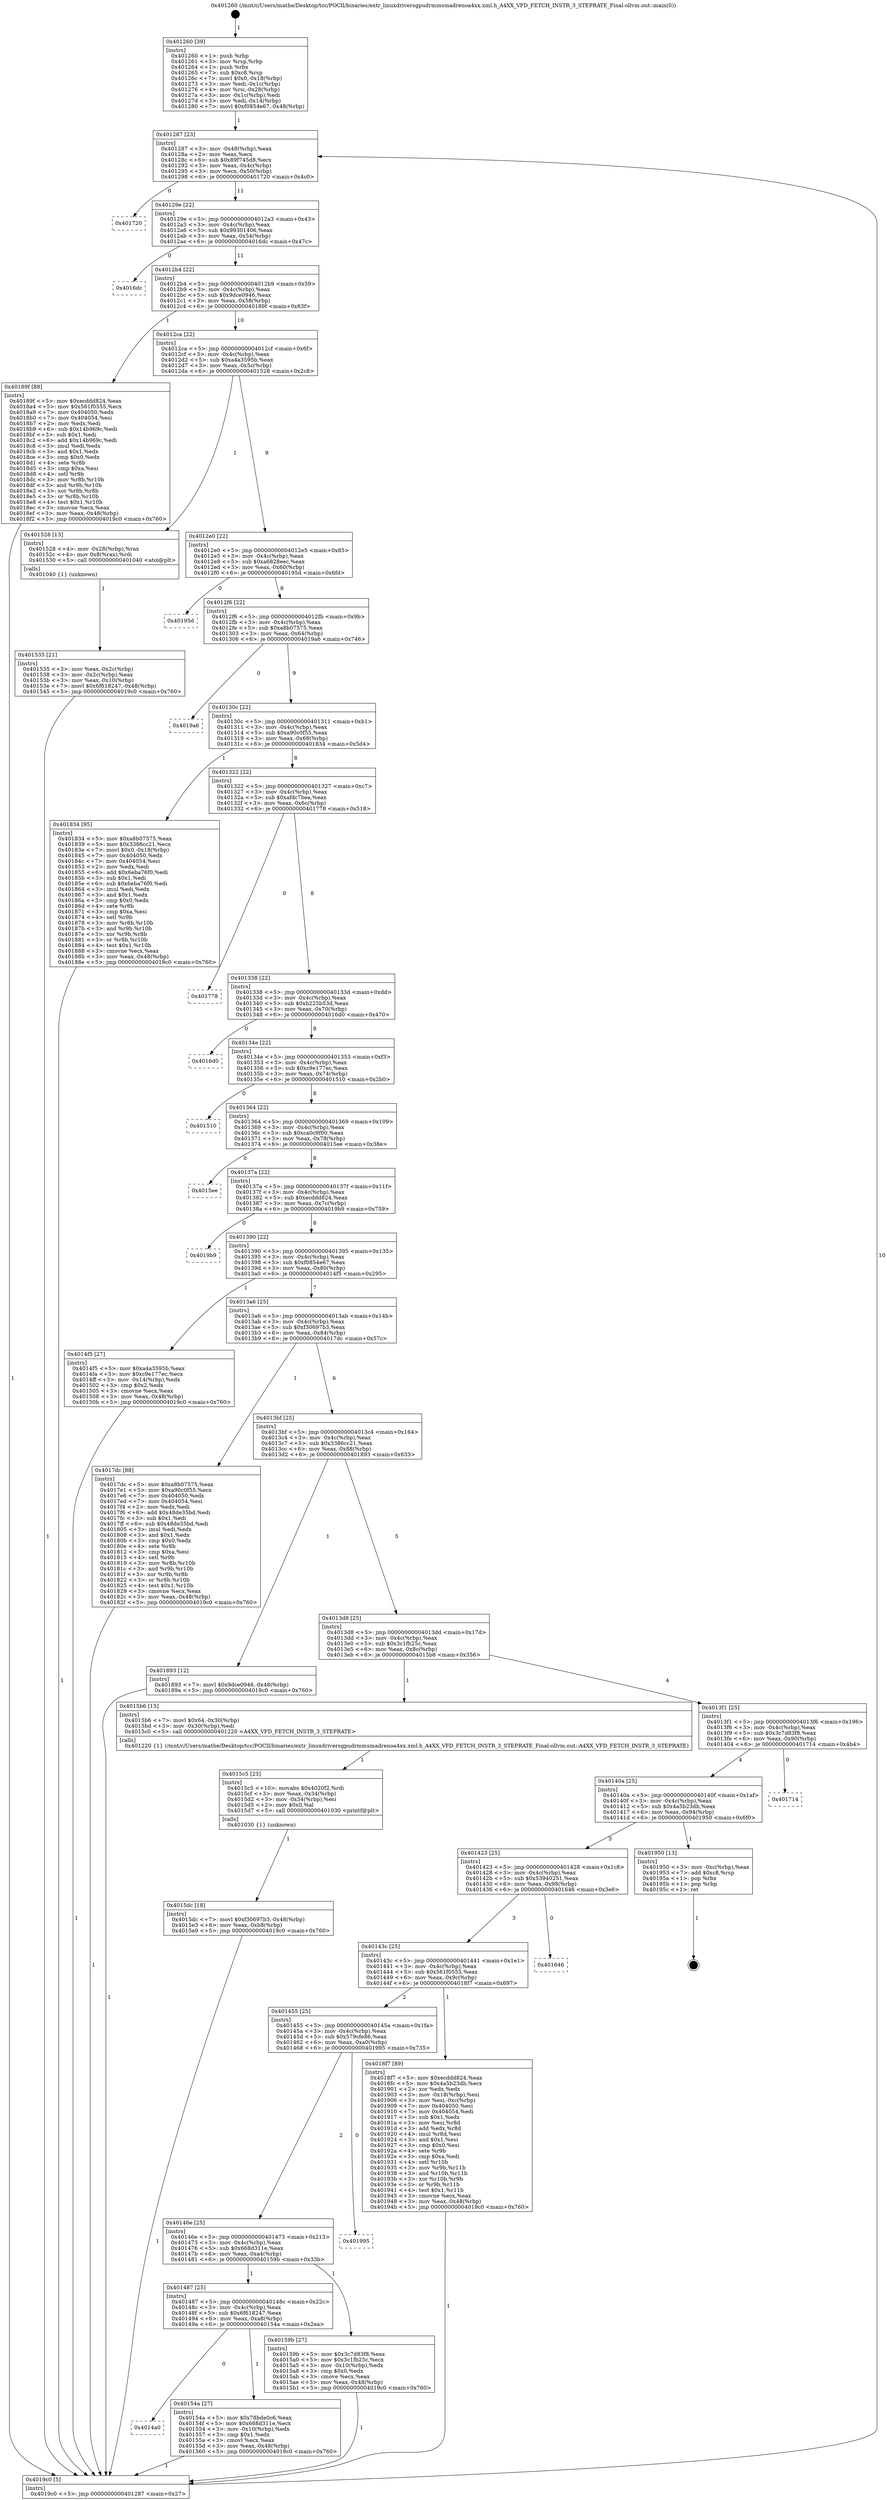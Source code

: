 digraph "0x401260" {
  label = "0x401260 (/mnt/c/Users/mathe/Desktop/tcc/POCII/binaries/extr_linuxdriversgpudrmmsmadrenoa4xx.xml.h_A4XX_VFD_FETCH_INSTR_3_STEPRATE_Final-ollvm.out::main(0))"
  labelloc = "t"
  node[shape=record]

  Entry [label="",width=0.3,height=0.3,shape=circle,fillcolor=black,style=filled]
  "0x401287" [label="{
     0x401287 [23]\l
     | [instrs]\l
     &nbsp;&nbsp;0x401287 \<+3\>: mov -0x48(%rbp),%eax\l
     &nbsp;&nbsp;0x40128a \<+2\>: mov %eax,%ecx\l
     &nbsp;&nbsp;0x40128c \<+6\>: sub $0x89f745d8,%ecx\l
     &nbsp;&nbsp;0x401292 \<+3\>: mov %eax,-0x4c(%rbp)\l
     &nbsp;&nbsp;0x401295 \<+3\>: mov %ecx,-0x50(%rbp)\l
     &nbsp;&nbsp;0x401298 \<+6\>: je 0000000000401720 \<main+0x4c0\>\l
  }"]
  "0x401720" [label="{
     0x401720\l
  }", style=dashed]
  "0x40129e" [label="{
     0x40129e [22]\l
     | [instrs]\l
     &nbsp;&nbsp;0x40129e \<+5\>: jmp 00000000004012a3 \<main+0x43\>\l
     &nbsp;&nbsp;0x4012a3 \<+3\>: mov -0x4c(%rbp),%eax\l
     &nbsp;&nbsp;0x4012a6 \<+5\>: sub $0x99301406,%eax\l
     &nbsp;&nbsp;0x4012ab \<+3\>: mov %eax,-0x54(%rbp)\l
     &nbsp;&nbsp;0x4012ae \<+6\>: je 00000000004016dc \<main+0x47c\>\l
  }"]
  Exit [label="",width=0.3,height=0.3,shape=circle,fillcolor=black,style=filled,peripheries=2]
  "0x4016dc" [label="{
     0x4016dc\l
  }", style=dashed]
  "0x4012b4" [label="{
     0x4012b4 [22]\l
     | [instrs]\l
     &nbsp;&nbsp;0x4012b4 \<+5\>: jmp 00000000004012b9 \<main+0x59\>\l
     &nbsp;&nbsp;0x4012b9 \<+3\>: mov -0x4c(%rbp),%eax\l
     &nbsp;&nbsp;0x4012bc \<+5\>: sub $0x9dce0946,%eax\l
     &nbsp;&nbsp;0x4012c1 \<+3\>: mov %eax,-0x58(%rbp)\l
     &nbsp;&nbsp;0x4012c4 \<+6\>: je 000000000040189f \<main+0x63f\>\l
  }"]
  "0x4015dc" [label="{
     0x4015dc [18]\l
     | [instrs]\l
     &nbsp;&nbsp;0x4015dc \<+7\>: movl $0xf30697b3,-0x48(%rbp)\l
     &nbsp;&nbsp;0x4015e3 \<+6\>: mov %eax,-0xb8(%rbp)\l
     &nbsp;&nbsp;0x4015e9 \<+5\>: jmp 00000000004019c0 \<main+0x760\>\l
  }"]
  "0x40189f" [label="{
     0x40189f [88]\l
     | [instrs]\l
     &nbsp;&nbsp;0x40189f \<+5\>: mov $0xecddd824,%eax\l
     &nbsp;&nbsp;0x4018a4 \<+5\>: mov $0x561f0555,%ecx\l
     &nbsp;&nbsp;0x4018a9 \<+7\>: mov 0x404050,%edx\l
     &nbsp;&nbsp;0x4018b0 \<+7\>: mov 0x404054,%esi\l
     &nbsp;&nbsp;0x4018b7 \<+2\>: mov %edx,%edi\l
     &nbsp;&nbsp;0x4018b9 \<+6\>: sub $0x14b969c,%edi\l
     &nbsp;&nbsp;0x4018bf \<+3\>: sub $0x1,%edi\l
     &nbsp;&nbsp;0x4018c2 \<+6\>: add $0x14b969c,%edi\l
     &nbsp;&nbsp;0x4018c8 \<+3\>: imul %edi,%edx\l
     &nbsp;&nbsp;0x4018cb \<+3\>: and $0x1,%edx\l
     &nbsp;&nbsp;0x4018ce \<+3\>: cmp $0x0,%edx\l
     &nbsp;&nbsp;0x4018d1 \<+4\>: sete %r8b\l
     &nbsp;&nbsp;0x4018d5 \<+3\>: cmp $0xa,%esi\l
     &nbsp;&nbsp;0x4018d8 \<+4\>: setl %r9b\l
     &nbsp;&nbsp;0x4018dc \<+3\>: mov %r8b,%r10b\l
     &nbsp;&nbsp;0x4018df \<+3\>: and %r9b,%r10b\l
     &nbsp;&nbsp;0x4018e2 \<+3\>: xor %r9b,%r8b\l
     &nbsp;&nbsp;0x4018e5 \<+3\>: or %r8b,%r10b\l
     &nbsp;&nbsp;0x4018e8 \<+4\>: test $0x1,%r10b\l
     &nbsp;&nbsp;0x4018ec \<+3\>: cmovne %ecx,%eax\l
     &nbsp;&nbsp;0x4018ef \<+3\>: mov %eax,-0x48(%rbp)\l
     &nbsp;&nbsp;0x4018f2 \<+5\>: jmp 00000000004019c0 \<main+0x760\>\l
  }"]
  "0x4012ca" [label="{
     0x4012ca [22]\l
     | [instrs]\l
     &nbsp;&nbsp;0x4012ca \<+5\>: jmp 00000000004012cf \<main+0x6f\>\l
     &nbsp;&nbsp;0x4012cf \<+3\>: mov -0x4c(%rbp),%eax\l
     &nbsp;&nbsp;0x4012d2 \<+5\>: sub $0xa4a3595b,%eax\l
     &nbsp;&nbsp;0x4012d7 \<+3\>: mov %eax,-0x5c(%rbp)\l
     &nbsp;&nbsp;0x4012da \<+6\>: je 0000000000401528 \<main+0x2c8\>\l
  }"]
  "0x4015c5" [label="{
     0x4015c5 [23]\l
     | [instrs]\l
     &nbsp;&nbsp;0x4015c5 \<+10\>: movabs $0x4020f2,%rdi\l
     &nbsp;&nbsp;0x4015cf \<+3\>: mov %eax,-0x34(%rbp)\l
     &nbsp;&nbsp;0x4015d2 \<+3\>: mov -0x34(%rbp),%esi\l
     &nbsp;&nbsp;0x4015d5 \<+2\>: mov $0x0,%al\l
     &nbsp;&nbsp;0x4015d7 \<+5\>: call 0000000000401030 \<printf@plt\>\l
     | [calls]\l
     &nbsp;&nbsp;0x401030 \{1\} (unknown)\l
  }"]
  "0x401528" [label="{
     0x401528 [13]\l
     | [instrs]\l
     &nbsp;&nbsp;0x401528 \<+4\>: mov -0x28(%rbp),%rax\l
     &nbsp;&nbsp;0x40152c \<+4\>: mov 0x8(%rax),%rdi\l
     &nbsp;&nbsp;0x401530 \<+5\>: call 0000000000401040 \<atoi@plt\>\l
     | [calls]\l
     &nbsp;&nbsp;0x401040 \{1\} (unknown)\l
  }"]
  "0x4012e0" [label="{
     0x4012e0 [22]\l
     | [instrs]\l
     &nbsp;&nbsp;0x4012e0 \<+5\>: jmp 00000000004012e5 \<main+0x85\>\l
     &nbsp;&nbsp;0x4012e5 \<+3\>: mov -0x4c(%rbp),%eax\l
     &nbsp;&nbsp;0x4012e8 \<+5\>: sub $0xa6828eec,%eax\l
     &nbsp;&nbsp;0x4012ed \<+3\>: mov %eax,-0x60(%rbp)\l
     &nbsp;&nbsp;0x4012f0 \<+6\>: je 000000000040195d \<main+0x6fd\>\l
  }"]
  "0x4014a0" [label="{
     0x4014a0\l
  }", style=dashed]
  "0x40195d" [label="{
     0x40195d\l
  }", style=dashed]
  "0x4012f6" [label="{
     0x4012f6 [22]\l
     | [instrs]\l
     &nbsp;&nbsp;0x4012f6 \<+5\>: jmp 00000000004012fb \<main+0x9b\>\l
     &nbsp;&nbsp;0x4012fb \<+3\>: mov -0x4c(%rbp),%eax\l
     &nbsp;&nbsp;0x4012fe \<+5\>: sub $0xa8b07575,%eax\l
     &nbsp;&nbsp;0x401303 \<+3\>: mov %eax,-0x64(%rbp)\l
     &nbsp;&nbsp;0x401306 \<+6\>: je 00000000004019a6 \<main+0x746\>\l
  }"]
  "0x40154a" [label="{
     0x40154a [27]\l
     | [instrs]\l
     &nbsp;&nbsp;0x40154a \<+5\>: mov $0x78bde0c6,%eax\l
     &nbsp;&nbsp;0x40154f \<+5\>: mov $0x668d311e,%ecx\l
     &nbsp;&nbsp;0x401554 \<+3\>: mov -0x10(%rbp),%edx\l
     &nbsp;&nbsp;0x401557 \<+3\>: cmp $0x1,%edx\l
     &nbsp;&nbsp;0x40155a \<+3\>: cmovl %ecx,%eax\l
     &nbsp;&nbsp;0x40155d \<+3\>: mov %eax,-0x48(%rbp)\l
     &nbsp;&nbsp;0x401560 \<+5\>: jmp 00000000004019c0 \<main+0x760\>\l
  }"]
  "0x4019a6" [label="{
     0x4019a6\l
  }", style=dashed]
  "0x40130c" [label="{
     0x40130c [22]\l
     | [instrs]\l
     &nbsp;&nbsp;0x40130c \<+5\>: jmp 0000000000401311 \<main+0xb1\>\l
     &nbsp;&nbsp;0x401311 \<+3\>: mov -0x4c(%rbp),%eax\l
     &nbsp;&nbsp;0x401314 \<+5\>: sub $0xa90c0f55,%eax\l
     &nbsp;&nbsp;0x401319 \<+3\>: mov %eax,-0x68(%rbp)\l
     &nbsp;&nbsp;0x40131c \<+6\>: je 0000000000401834 \<main+0x5d4\>\l
  }"]
  "0x401487" [label="{
     0x401487 [25]\l
     | [instrs]\l
     &nbsp;&nbsp;0x401487 \<+5\>: jmp 000000000040148c \<main+0x22c\>\l
     &nbsp;&nbsp;0x40148c \<+3\>: mov -0x4c(%rbp),%eax\l
     &nbsp;&nbsp;0x40148f \<+5\>: sub $0x6f618247,%eax\l
     &nbsp;&nbsp;0x401494 \<+6\>: mov %eax,-0xa8(%rbp)\l
     &nbsp;&nbsp;0x40149a \<+6\>: je 000000000040154a \<main+0x2ea\>\l
  }"]
  "0x401834" [label="{
     0x401834 [95]\l
     | [instrs]\l
     &nbsp;&nbsp;0x401834 \<+5\>: mov $0xa8b07575,%eax\l
     &nbsp;&nbsp;0x401839 \<+5\>: mov $0x3386cc21,%ecx\l
     &nbsp;&nbsp;0x40183e \<+7\>: movl $0x0,-0x18(%rbp)\l
     &nbsp;&nbsp;0x401845 \<+7\>: mov 0x404050,%edx\l
     &nbsp;&nbsp;0x40184c \<+7\>: mov 0x404054,%esi\l
     &nbsp;&nbsp;0x401853 \<+2\>: mov %edx,%edi\l
     &nbsp;&nbsp;0x401855 \<+6\>: add $0x6eba76f0,%edi\l
     &nbsp;&nbsp;0x40185b \<+3\>: sub $0x1,%edi\l
     &nbsp;&nbsp;0x40185e \<+6\>: sub $0x6eba76f0,%edi\l
     &nbsp;&nbsp;0x401864 \<+3\>: imul %edi,%edx\l
     &nbsp;&nbsp;0x401867 \<+3\>: and $0x1,%edx\l
     &nbsp;&nbsp;0x40186a \<+3\>: cmp $0x0,%edx\l
     &nbsp;&nbsp;0x40186d \<+4\>: sete %r8b\l
     &nbsp;&nbsp;0x401871 \<+3\>: cmp $0xa,%esi\l
     &nbsp;&nbsp;0x401874 \<+4\>: setl %r9b\l
     &nbsp;&nbsp;0x401878 \<+3\>: mov %r8b,%r10b\l
     &nbsp;&nbsp;0x40187b \<+3\>: and %r9b,%r10b\l
     &nbsp;&nbsp;0x40187e \<+3\>: xor %r9b,%r8b\l
     &nbsp;&nbsp;0x401881 \<+3\>: or %r8b,%r10b\l
     &nbsp;&nbsp;0x401884 \<+4\>: test $0x1,%r10b\l
     &nbsp;&nbsp;0x401888 \<+3\>: cmovne %ecx,%eax\l
     &nbsp;&nbsp;0x40188b \<+3\>: mov %eax,-0x48(%rbp)\l
     &nbsp;&nbsp;0x40188e \<+5\>: jmp 00000000004019c0 \<main+0x760\>\l
  }"]
  "0x401322" [label="{
     0x401322 [22]\l
     | [instrs]\l
     &nbsp;&nbsp;0x401322 \<+5\>: jmp 0000000000401327 \<main+0xc7\>\l
     &nbsp;&nbsp;0x401327 \<+3\>: mov -0x4c(%rbp),%eax\l
     &nbsp;&nbsp;0x40132a \<+5\>: sub $0xafdc7bea,%eax\l
     &nbsp;&nbsp;0x40132f \<+3\>: mov %eax,-0x6c(%rbp)\l
     &nbsp;&nbsp;0x401332 \<+6\>: je 0000000000401778 \<main+0x518\>\l
  }"]
  "0x40159b" [label="{
     0x40159b [27]\l
     | [instrs]\l
     &nbsp;&nbsp;0x40159b \<+5\>: mov $0x3c7d83f8,%eax\l
     &nbsp;&nbsp;0x4015a0 \<+5\>: mov $0x3c1fb25c,%ecx\l
     &nbsp;&nbsp;0x4015a5 \<+3\>: mov -0x10(%rbp),%edx\l
     &nbsp;&nbsp;0x4015a8 \<+3\>: cmp $0x0,%edx\l
     &nbsp;&nbsp;0x4015ab \<+3\>: cmove %ecx,%eax\l
     &nbsp;&nbsp;0x4015ae \<+3\>: mov %eax,-0x48(%rbp)\l
     &nbsp;&nbsp;0x4015b1 \<+5\>: jmp 00000000004019c0 \<main+0x760\>\l
  }"]
  "0x401778" [label="{
     0x401778\l
  }", style=dashed]
  "0x401338" [label="{
     0x401338 [22]\l
     | [instrs]\l
     &nbsp;&nbsp;0x401338 \<+5\>: jmp 000000000040133d \<main+0xdd\>\l
     &nbsp;&nbsp;0x40133d \<+3\>: mov -0x4c(%rbp),%eax\l
     &nbsp;&nbsp;0x401340 \<+5\>: sub $0xb225b53d,%eax\l
     &nbsp;&nbsp;0x401345 \<+3\>: mov %eax,-0x70(%rbp)\l
     &nbsp;&nbsp;0x401348 \<+6\>: je 00000000004016d0 \<main+0x470\>\l
  }"]
  "0x40146e" [label="{
     0x40146e [25]\l
     | [instrs]\l
     &nbsp;&nbsp;0x40146e \<+5\>: jmp 0000000000401473 \<main+0x213\>\l
     &nbsp;&nbsp;0x401473 \<+3\>: mov -0x4c(%rbp),%eax\l
     &nbsp;&nbsp;0x401476 \<+5\>: sub $0x668d311e,%eax\l
     &nbsp;&nbsp;0x40147b \<+6\>: mov %eax,-0xa4(%rbp)\l
     &nbsp;&nbsp;0x401481 \<+6\>: je 000000000040159b \<main+0x33b\>\l
  }"]
  "0x4016d0" [label="{
     0x4016d0\l
  }", style=dashed]
  "0x40134e" [label="{
     0x40134e [22]\l
     | [instrs]\l
     &nbsp;&nbsp;0x40134e \<+5\>: jmp 0000000000401353 \<main+0xf3\>\l
     &nbsp;&nbsp;0x401353 \<+3\>: mov -0x4c(%rbp),%eax\l
     &nbsp;&nbsp;0x401356 \<+5\>: sub $0xc9e177ec,%eax\l
     &nbsp;&nbsp;0x40135b \<+3\>: mov %eax,-0x74(%rbp)\l
     &nbsp;&nbsp;0x40135e \<+6\>: je 0000000000401510 \<main+0x2b0\>\l
  }"]
  "0x401995" [label="{
     0x401995\l
  }", style=dashed]
  "0x401510" [label="{
     0x401510\l
  }", style=dashed]
  "0x401364" [label="{
     0x401364 [22]\l
     | [instrs]\l
     &nbsp;&nbsp;0x401364 \<+5\>: jmp 0000000000401369 \<main+0x109\>\l
     &nbsp;&nbsp;0x401369 \<+3\>: mov -0x4c(%rbp),%eax\l
     &nbsp;&nbsp;0x40136c \<+5\>: sub $0xca0c9f00,%eax\l
     &nbsp;&nbsp;0x401371 \<+3\>: mov %eax,-0x78(%rbp)\l
     &nbsp;&nbsp;0x401374 \<+6\>: je 00000000004015ee \<main+0x38e\>\l
  }"]
  "0x401455" [label="{
     0x401455 [25]\l
     | [instrs]\l
     &nbsp;&nbsp;0x401455 \<+5\>: jmp 000000000040145a \<main+0x1fa\>\l
     &nbsp;&nbsp;0x40145a \<+3\>: mov -0x4c(%rbp),%eax\l
     &nbsp;&nbsp;0x40145d \<+5\>: sub $0x579cfe86,%eax\l
     &nbsp;&nbsp;0x401462 \<+6\>: mov %eax,-0xa0(%rbp)\l
     &nbsp;&nbsp;0x401468 \<+6\>: je 0000000000401995 \<main+0x735\>\l
  }"]
  "0x4015ee" [label="{
     0x4015ee\l
  }", style=dashed]
  "0x40137a" [label="{
     0x40137a [22]\l
     | [instrs]\l
     &nbsp;&nbsp;0x40137a \<+5\>: jmp 000000000040137f \<main+0x11f\>\l
     &nbsp;&nbsp;0x40137f \<+3\>: mov -0x4c(%rbp),%eax\l
     &nbsp;&nbsp;0x401382 \<+5\>: sub $0xecddd824,%eax\l
     &nbsp;&nbsp;0x401387 \<+3\>: mov %eax,-0x7c(%rbp)\l
     &nbsp;&nbsp;0x40138a \<+6\>: je 00000000004019b9 \<main+0x759\>\l
  }"]
  "0x4018f7" [label="{
     0x4018f7 [89]\l
     | [instrs]\l
     &nbsp;&nbsp;0x4018f7 \<+5\>: mov $0xecddd824,%eax\l
     &nbsp;&nbsp;0x4018fc \<+5\>: mov $0x4a5b23db,%ecx\l
     &nbsp;&nbsp;0x401901 \<+2\>: xor %edx,%edx\l
     &nbsp;&nbsp;0x401903 \<+3\>: mov -0x18(%rbp),%esi\l
     &nbsp;&nbsp;0x401906 \<+3\>: mov %esi,-0xc(%rbp)\l
     &nbsp;&nbsp;0x401909 \<+7\>: mov 0x404050,%esi\l
     &nbsp;&nbsp;0x401910 \<+7\>: mov 0x404054,%edi\l
     &nbsp;&nbsp;0x401917 \<+3\>: sub $0x1,%edx\l
     &nbsp;&nbsp;0x40191a \<+3\>: mov %esi,%r8d\l
     &nbsp;&nbsp;0x40191d \<+3\>: add %edx,%r8d\l
     &nbsp;&nbsp;0x401920 \<+4\>: imul %r8d,%esi\l
     &nbsp;&nbsp;0x401924 \<+3\>: and $0x1,%esi\l
     &nbsp;&nbsp;0x401927 \<+3\>: cmp $0x0,%esi\l
     &nbsp;&nbsp;0x40192a \<+4\>: sete %r9b\l
     &nbsp;&nbsp;0x40192e \<+3\>: cmp $0xa,%edi\l
     &nbsp;&nbsp;0x401931 \<+4\>: setl %r10b\l
     &nbsp;&nbsp;0x401935 \<+3\>: mov %r9b,%r11b\l
     &nbsp;&nbsp;0x401938 \<+3\>: and %r10b,%r11b\l
     &nbsp;&nbsp;0x40193b \<+3\>: xor %r10b,%r9b\l
     &nbsp;&nbsp;0x40193e \<+3\>: or %r9b,%r11b\l
     &nbsp;&nbsp;0x401941 \<+4\>: test $0x1,%r11b\l
     &nbsp;&nbsp;0x401945 \<+3\>: cmovne %ecx,%eax\l
     &nbsp;&nbsp;0x401948 \<+3\>: mov %eax,-0x48(%rbp)\l
     &nbsp;&nbsp;0x40194b \<+5\>: jmp 00000000004019c0 \<main+0x760\>\l
  }"]
  "0x4019b9" [label="{
     0x4019b9\l
  }", style=dashed]
  "0x401390" [label="{
     0x401390 [22]\l
     | [instrs]\l
     &nbsp;&nbsp;0x401390 \<+5\>: jmp 0000000000401395 \<main+0x135\>\l
     &nbsp;&nbsp;0x401395 \<+3\>: mov -0x4c(%rbp),%eax\l
     &nbsp;&nbsp;0x401398 \<+5\>: sub $0xf0854e67,%eax\l
     &nbsp;&nbsp;0x40139d \<+3\>: mov %eax,-0x80(%rbp)\l
     &nbsp;&nbsp;0x4013a0 \<+6\>: je 00000000004014f5 \<main+0x295\>\l
  }"]
  "0x40143c" [label="{
     0x40143c [25]\l
     | [instrs]\l
     &nbsp;&nbsp;0x40143c \<+5\>: jmp 0000000000401441 \<main+0x1e1\>\l
     &nbsp;&nbsp;0x401441 \<+3\>: mov -0x4c(%rbp),%eax\l
     &nbsp;&nbsp;0x401444 \<+5\>: sub $0x561f0555,%eax\l
     &nbsp;&nbsp;0x401449 \<+6\>: mov %eax,-0x9c(%rbp)\l
     &nbsp;&nbsp;0x40144f \<+6\>: je 00000000004018f7 \<main+0x697\>\l
  }"]
  "0x4014f5" [label="{
     0x4014f5 [27]\l
     | [instrs]\l
     &nbsp;&nbsp;0x4014f5 \<+5\>: mov $0xa4a3595b,%eax\l
     &nbsp;&nbsp;0x4014fa \<+5\>: mov $0xc9e177ec,%ecx\l
     &nbsp;&nbsp;0x4014ff \<+3\>: mov -0x14(%rbp),%edx\l
     &nbsp;&nbsp;0x401502 \<+3\>: cmp $0x2,%edx\l
     &nbsp;&nbsp;0x401505 \<+3\>: cmovne %ecx,%eax\l
     &nbsp;&nbsp;0x401508 \<+3\>: mov %eax,-0x48(%rbp)\l
     &nbsp;&nbsp;0x40150b \<+5\>: jmp 00000000004019c0 \<main+0x760\>\l
  }"]
  "0x4013a6" [label="{
     0x4013a6 [25]\l
     | [instrs]\l
     &nbsp;&nbsp;0x4013a6 \<+5\>: jmp 00000000004013ab \<main+0x14b\>\l
     &nbsp;&nbsp;0x4013ab \<+3\>: mov -0x4c(%rbp),%eax\l
     &nbsp;&nbsp;0x4013ae \<+5\>: sub $0xf30697b3,%eax\l
     &nbsp;&nbsp;0x4013b3 \<+6\>: mov %eax,-0x84(%rbp)\l
     &nbsp;&nbsp;0x4013b9 \<+6\>: je 00000000004017dc \<main+0x57c\>\l
  }"]
  "0x4019c0" [label="{
     0x4019c0 [5]\l
     | [instrs]\l
     &nbsp;&nbsp;0x4019c0 \<+5\>: jmp 0000000000401287 \<main+0x27\>\l
  }"]
  "0x401260" [label="{
     0x401260 [39]\l
     | [instrs]\l
     &nbsp;&nbsp;0x401260 \<+1\>: push %rbp\l
     &nbsp;&nbsp;0x401261 \<+3\>: mov %rsp,%rbp\l
     &nbsp;&nbsp;0x401264 \<+1\>: push %rbx\l
     &nbsp;&nbsp;0x401265 \<+7\>: sub $0xc8,%rsp\l
     &nbsp;&nbsp;0x40126c \<+7\>: movl $0x0,-0x18(%rbp)\l
     &nbsp;&nbsp;0x401273 \<+3\>: mov %edi,-0x1c(%rbp)\l
     &nbsp;&nbsp;0x401276 \<+4\>: mov %rsi,-0x28(%rbp)\l
     &nbsp;&nbsp;0x40127a \<+3\>: mov -0x1c(%rbp),%edi\l
     &nbsp;&nbsp;0x40127d \<+3\>: mov %edi,-0x14(%rbp)\l
     &nbsp;&nbsp;0x401280 \<+7\>: movl $0xf0854e67,-0x48(%rbp)\l
  }"]
  "0x401535" [label="{
     0x401535 [21]\l
     | [instrs]\l
     &nbsp;&nbsp;0x401535 \<+3\>: mov %eax,-0x2c(%rbp)\l
     &nbsp;&nbsp;0x401538 \<+3\>: mov -0x2c(%rbp),%eax\l
     &nbsp;&nbsp;0x40153b \<+3\>: mov %eax,-0x10(%rbp)\l
     &nbsp;&nbsp;0x40153e \<+7\>: movl $0x6f618247,-0x48(%rbp)\l
     &nbsp;&nbsp;0x401545 \<+5\>: jmp 00000000004019c0 \<main+0x760\>\l
  }"]
  "0x401646" [label="{
     0x401646\l
  }", style=dashed]
  "0x4017dc" [label="{
     0x4017dc [88]\l
     | [instrs]\l
     &nbsp;&nbsp;0x4017dc \<+5\>: mov $0xa8b07575,%eax\l
     &nbsp;&nbsp;0x4017e1 \<+5\>: mov $0xa90c0f55,%ecx\l
     &nbsp;&nbsp;0x4017e6 \<+7\>: mov 0x404050,%edx\l
     &nbsp;&nbsp;0x4017ed \<+7\>: mov 0x404054,%esi\l
     &nbsp;&nbsp;0x4017f4 \<+2\>: mov %edx,%edi\l
     &nbsp;&nbsp;0x4017f6 \<+6\>: add $0x48de35bd,%edi\l
     &nbsp;&nbsp;0x4017fc \<+3\>: sub $0x1,%edi\l
     &nbsp;&nbsp;0x4017ff \<+6\>: sub $0x48de35bd,%edi\l
     &nbsp;&nbsp;0x401805 \<+3\>: imul %edi,%edx\l
     &nbsp;&nbsp;0x401808 \<+3\>: and $0x1,%edx\l
     &nbsp;&nbsp;0x40180b \<+3\>: cmp $0x0,%edx\l
     &nbsp;&nbsp;0x40180e \<+4\>: sete %r8b\l
     &nbsp;&nbsp;0x401812 \<+3\>: cmp $0xa,%esi\l
     &nbsp;&nbsp;0x401815 \<+4\>: setl %r9b\l
     &nbsp;&nbsp;0x401819 \<+3\>: mov %r8b,%r10b\l
     &nbsp;&nbsp;0x40181c \<+3\>: and %r9b,%r10b\l
     &nbsp;&nbsp;0x40181f \<+3\>: xor %r9b,%r8b\l
     &nbsp;&nbsp;0x401822 \<+3\>: or %r8b,%r10b\l
     &nbsp;&nbsp;0x401825 \<+4\>: test $0x1,%r10b\l
     &nbsp;&nbsp;0x401829 \<+3\>: cmovne %ecx,%eax\l
     &nbsp;&nbsp;0x40182c \<+3\>: mov %eax,-0x48(%rbp)\l
     &nbsp;&nbsp;0x40182f \<+5\>: jmp 00000000004019c0 \<main+0x760\>\l
  }"]
  "0x4013bf" [label="{
     0x4013bf [25]\l
     | [instrs]\l
     &nbsp;&nbsp;0x4013bf \<+5\>: jmp 00000000004013c4 \<main+0x164\>\l
     &nbsp;&nbsp;0x4013c4 \<+3\>: mov -0x4c(%rbp),%eax\l
     &nbsp;&nbsp;0x4013c7 \<+5\>: sub $0x3386cc21,%eax\l
     &nbsp;&nbsp;0x4013cc \<+6\>: mov %eax,-0x88(%rbp)\l
     &nbsp;&nbsp;0x4013d2 \<+6\>: je 0000000000401893 \<main+0x633\>\l
  }"]
  "0x401423" [label="{
     0x401423 [25]\l
     | [instrs]\l
     &nbsp;&nbsp;0x401423 \<+5\>: jmp 0000000000401428 \<main+0x1c8\>\l
     &nbsp;&nbsp;0x401428 \<+3\>: mov -0x4c(%rbp),%eax\l
     &nbsp;&nbsp;0x40142b \<+5\>: sub $0x53940251,%eax\l
     &nbsp;&nbsp;0x401430 \<+6\>: mov %eax,-0x98(%rbp)\l
     &nbsp;&nbsp;0x401436 \<+6\>: je 0000000000401646 \<main+0x3e6\>\l
  }"]
  "0x401893" [label="{
     0x401893 [12]\l
     | [instrs]\l
     &nbsp;&nbsp;0x401893 \<+7\>: movl $0x9dce0946,-0x48(%rbp)\l
     &nbsp;&nbsp;0x40189a \<+5\>: jmp 00000000004019c0 \<main+0x760\>\l
  }"]
  "0x4013d8" [label="{
     0x4013d8 [25]\l
     | [instrs]\l
     &nbsp;&nbsp;0x4013d8 \<+5\>: jmp 00000000004013dd \<main+0x17d\>\l
     &nbsp;&nbsp;0x4013dd \<+3\>: mov -0x4c(%rbp),%eax\l
     &nbsp;&nbsp;0x4013e0 \<+5\>: sub $0x3c1fb25c,%eax\l
     &nbsp;&nbsp;0x4013e5 \<+6\>: mov %eax,-0x8c(%rbp)\l
     &nbsp;&nbsp;0x4013eb \<+6\>: je 00000000004015b6 \<main+0x356\>\l
  }"]
  "0x401950" [label="{
     0x401950 [13]\l
     | [instrs]\l
     &nbsp;&nbsp;0x401950 \<+3\>: mov -0xc(%rbp),%eax\l
     &nbsp;&nbsp;0x401953 \<+7\>: add $0xc8,%rsp\l
     &nbsp;&nbsp;0x40195a \<+1\>: pop %rbx\l
     &nbsp;&nbsp;0x40195b \<+1\>: pop %rbp\l
     &nbsp;&nbsp;0x40195c \<+1\>: ret\l
  }"]
  "0x4015b6" [label="{
     0x4015b6 [15]\l
     | [instrs]\l
     &nbsp;&nbsp;0x4015b6 \<+7\>: movl $0x64,-0x30(%rbp)\l
     &nbsp;&nbsp;0x4015bd \<+3\>: mov -0x30(%rbp),%edi\l
     &nbsp;&nbsp;0x4015c0 \<+5\>: call 0000000000401220 \<A4XX_VFD_FETCH_INSTR_3_STEPRATE\>\l
     | [calls]\l
     &nbsp;&nbsp;0x401220 \{1\} (/mnt/c/Users/mathe/Desktop/tcc/POCII/binaries/extr_linuxdriversgpudrmmsmadrenoa4xx.xml.h_A4XX_VFD_FETCH_INSTR_3_STEPRATE_Final-ollvm.out::A4XX_VFD_FETCH_INSTR_3_STEPRATE)\l
  }"]
  "0x4013f1" [label="{
     0x4013f1 [25]\l
     | [instrs]\l
     &nbsp;&nbsp;0x4013f1 \<+5\>: jmp 00000000004013f6 \<main+0x196\>\l
     &nbsp;&nbsp;0x4013f6 \<+3\>: mov -0x4c(%rbp),%eax\l
     &nbsp;&nbsp;0x4013f9 \<+5\>: sub $0x3c7d83f8,%eax\l
     &nbsp;&nbsp;0x4013fe \<+6\>: mov %eax,-0x90(%rbp)\l
     &nbsp;&nbsp;0x401404 \<+6\>: je 0000000000401714 \<main+0x4b4\>\l
  }"]
  "0x40140a" [label="{
     0x40140a [25]\l
     | [instrs]\l
     &nbsp;&nbsp;0x40140a \<+5\>: jmp 000000000040140f \<main+0x1af\>\l
     &nbsp;&nbsp;0x40140f \<+3\>: mov -0x4c(%rbp),%eax\l
     &nbsp;&nbsp;0x401412 \<+5\>: sub $0x4a5b23db,%eax\l
     &nbsp;&nbsp;0x401417 \<+6\>: mov %eax,-0x94(%rbp)\l
     &nbsp;&nbsp;0x40141d \<+6\>: je 0000000000401950 \<main+0x6f0\>\l
  }"]
  "0x401714" [label="{
     0x401714\l
  }", style=dashed]
  Entry -> "0x401260" [label=" 1"]
  "0x401287" -> "0x401720" [label=" 0"]
  "0x401287" -> "0x40129e" [label=" 11"]
  "0x401950" -> Exit [label=" 1"]
  "0x40129e" -> "0x4016dc" [label=" 0"]
  "0x40129e" -> "0x4012b4" [label=" 11"]
  "0x4018f7" -> "0x4019c0" [label=" 1"]
  "0x4012b4" -> "0x40189f" [label=" 1"]
  "0x4012b4" -> "0x4012ca" [label=" 10"]
  "0x40189f" -> "0x4019c0" [label=" 1"]
  "0x4012ca" -> "0x401528" [label=" 1"]
  "0x4012ca" -> "0x4012e0" [label=" 9"]
  "0x401893" -> "0x4019c0" [label=" 1"]
  "0x4012e0" -> "0x40195d" [label=" 0"]
  "0x4012e0" -> "0x4012f6" [label=" 9"]
  "0x401834" -> "0x4019c0" [label=" 1"]
  "0x4012f6" -> "0x4019a6" [label=" 0"]
  "0x4012f6" -> "0x40130c" [label=" 9"]
  "0x4017dc" -> "0x4019c0" [label=" 1"]
  "0x40130c" -> "0x401834" [label=" 1"]
  "0x40130c" -> "0x401322" [label=" 8"]
  "0x4015c5" -> "0x4015dc" [label=" 1"]
  "0x401322" -> "0x401778" [label=" 0"]
  "0x401322" -> "0x401338" [label=" 8"]
  "0x4015b6" -> "0x4015c5" [label=" 1"]
  "0x401338" -> "0x4016d0" [label=" 0"]
  "0x401338" -> "0x40134e" [label=" 8"]
  "0x40154a" -> "0x4019c0" [label=" 1"]
  "0x40134e" -> "0x401510" [label=" 0"]
  "0x40134e" -> "0x401364" [label=" 8"]
  "0x401487" -> "0x4014a0" [label=" 0"]
  "0x401364" -> "0x4015ee" [label=" 0"]
  "0x401364" -> "0x40137a" [label=" 8"]
  "0x4015dc" -> "0x4019c0" [label=" 1"]
  "0x40137a" -> "0x4019b9" [label=" 0"]
  "0x40137a" -> "0x401390" [label=" 8"]
  "0x40146e" -> "0x401487" [label=" 1"]
  "0x401390" -> "0x4014f5" [label=" 1"]
  "0x401390" -> "0x4013a6" [label=" 7"]
  "0x4014f5" -> "0x4019c0" [label=" 1"]
  "0x401260" -> "0x401287" [label=" 1"]
  "0x4019c0" -> "0x401287" [label=" 10"]
  "0x401528" -> "0x401535" [label=" 1"]
  "0x401535" -> "0x4019c0" [label=" 1"]
  "0x40159b" -> "0x4019c0" [label=" 1"]
  "0x4013a6" -> "0x4017dc" [label=" 1"]
  "0x4013a6" -> "0x4013bf" [label=" 6"]
  "0x401455" -> "0x40146e" [label=" 2"]
  "0x4013bf" -> "0x401893" [label=" 1"]
  "0x4013bf" -> "0x4013d8" [label=" 5"]
  "0x401487" -> "0x40154a" [label=" 1"]
  "0x4013d8" -> "0x4015b6" [label=" 1"]
  "0x4013d8" -> "0x4013f1" [label=" 4"]
  "0x40143c" -> "0x401455" [label=" 2"]
  "0x4013f1" -> "0x401714" [label=" 0"]
  "0x4013f1" -> "0x40140a" [label=" 4"]
  "0x40143c" -> "0x4018f7" [label=" 1"]
  "0x40140a" -> "0x401950" [label=" 1"]
  "0x40140a" -> "0x401423" [label=" 3"]
  "0x401455" -> "0x401995" [label=" 0"]
  "0x401423" -> "0x401646" [label=" 0"]
  "0x401423" -> "0x40143c" [label=" 3"]
  "0x40146e" -> "0x40159b" [label=" 1"]
}
